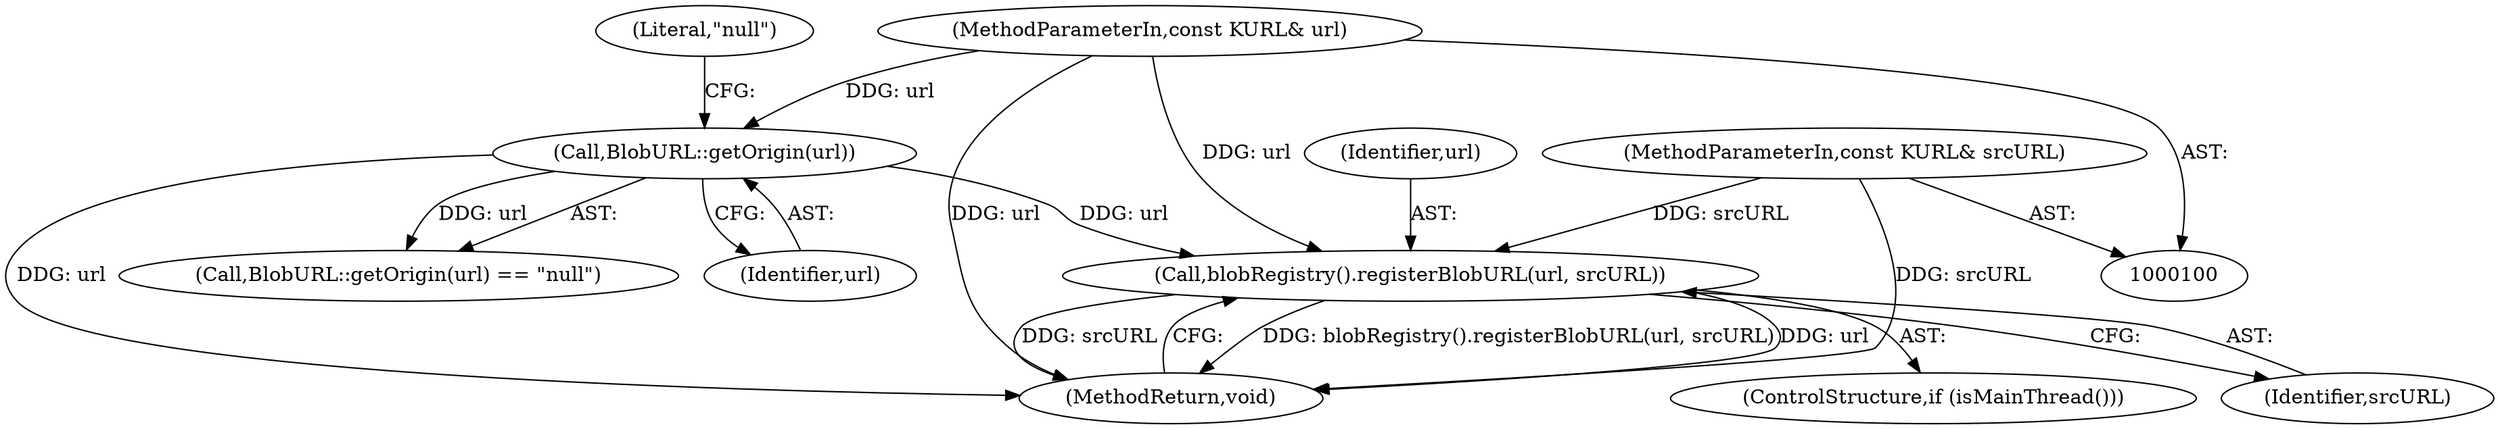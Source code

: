 digraph "1_Chrome_d0c31f0342cefc46a3b3d80359a9779d044d4c0d_10@del" {
"1000117" [label="(Call,blobRegistry().registerBlobURL(url, srcURL))"];
"1000109" [label="(Call,BlobURL::getOrigin(url))"];
"1000102" [label="(MethodParameterIn,const KURL& url)"];
"1000103" [label="(MethodParameterIn,const KURL& srcURL)"];
"1000111" [label="(Literal,\"null\")"];
"1000132" [label="(MethodReturn,void)"];
"1000110" [label="(Identifier,url)"];
"1000102" [label="(MethodParameterIn,const KURL& url)"];
"1000109" [label="(Call,BlobURL::getOrigin(url))"];
"1000115" [label="(ControlStructure,if (isMainThread()))"];
"1000103" [label="(MethodParameterIn,const KURL& srcURL)"];
"1000119" [label="(Identifier,srcURL)"];
"1000118" [label="(Identifier,url)"];
"1000108" [label="(Call,BlobURL::getOrigin(url) == \"null\")"];
"1000117" [label="(Call,blobRegistry().registerBlobURL(url, srcURL))"];
"1000117" -> "1000115"  [label="AST: "];
"1000117" -> "1000119"  [label="CFG: "];
"1000118" -> "1000117"  [label="AST: "];
"1000119" -> "1000117"  [label="AST: "];
"1000132" -> "1000117"  [label="CFG: "];
"1000117" -> "1000132"  [label="DDG: blobRegistry().registerBlobURL(url, srcURL)"];
"1000117" -> "1000132"  [label="DDG: url"];
"1000117" -> "1000132"  [label="DDG: srcURL"];
"1000109" -> "1000117"  [label="DDG: url"];
"1000102" -> "1000117"  [label="DDG: url"];
"1000103" -> "1000117"  [label="DDG: srcURL"];
"1000109" -> "1000108"  [label="AST: "];
"1000109" -> "1000110"  [label="CFG: "];
"1000110" -> "1000109"  [label="AST: "];
"1000111" -> "1000109"  [label="CFG: "];
"1000109" -> "1000132"  [label="DDG: url"];
"1000109" -> "1000108"  [label="DDG: url"];
"1000102" -> "1000109"  [label="DDG: url"];
"1000102" -> "1000100"  [label="AST: "];
"1000102" -> "1000132"  [label="DDG: url"];
"1000103" -> "1000100"  [label="AST: "];
"1000103" -> "1000132"  [label="DDG: srcURL"];
}
